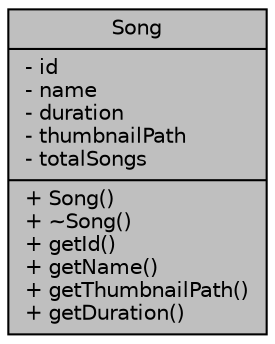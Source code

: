 digraph "Song"
{
 // LATEX_PDF_SIZE
  edge [fontname="Helvetica",fontsize="10",labelfontname="Helvetica",labelfontsize="10"];
  node [fontname="Helvetica",fontsize="10",shape=record];
  Node1 [label="{Song\n|- id\l- name\l- duration\l- thumbnailPath\l- totalSongs\l|+ Song()\l+ ~Song()\l+ getId()\l+ getName()\l+ getThumbnailPath()\l+ getDuration()\l}",height=0.2,width=0.4,color="black", fillcolor="grey75", style="filled", fontcolor="black",tooltip="The Song class represents a song, and contains song related attributes and methods."];
}
